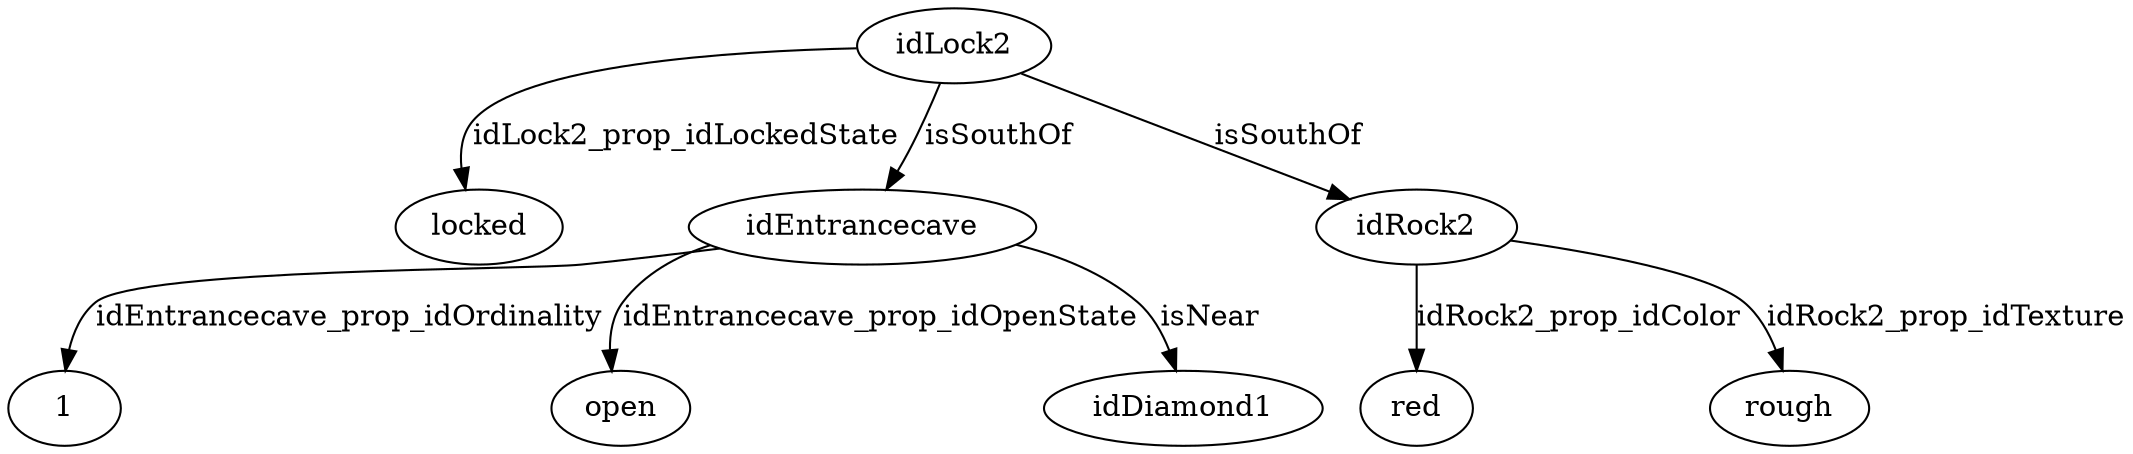 strict digraph  {
idLock2 [node_type=entity_node, root=root];
locked;
idEntrancecave;
1;
open;
idRock2;
red;
rough;
idDiamond1;
idLock2 -> locked  [edge_type=property, label=idLock2_prop_idLockedState];
idLock2 -> idEntrancecave  [edge_type=relationship, label=isSouthOf];
idLock2 -> idRock2  [edge_type=relationship, label=isSouthOf];
idEntrancecave -> 1  [edge_type=property, label=idEntrancecave_prop_idOrdinality];
idEntrancecave -> open  [edge_type=property, label=idEntrancecave_prop_idOpenState];
idEntrancecave -> idDiamond1  [edge_type=relationship, label=isNear];
idRock2 -> red  [edge_type=property, label=idRock2_prop_idColor];
idRock2 -> rough  [edge_type=property, label=idRock2_prop_idTexture];
}

